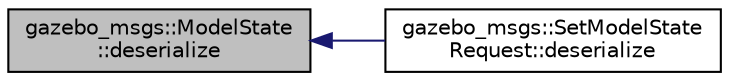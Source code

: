digraph "gazebo_msgs::ModelState::deserialize"
{
  edge [fontname="Helvetica",fontsize="10",labelfontname="Helvetica",labelfontsize="10"];
  node [fontname="Helvetica",fontsize="10",shape=record];
  rankdir="LR";
  Node1 [label="gazebo_msgs::ModelState\l::deserialize",height=0.2,width=0.4,color="black", fillcolor="grey75", style="filled" fontcolor="black"];
  Node1 -> Node2 [dir="back",color="midnightblue",fontsize="10",style="solid",fontname="Helvetica"];
  Node2 [label="gazebo_msgs::SetModelState\lRequest::deserialize",height=0.2,width=0.4,color="black", fillcolor="white", style="filled",URL="$classgazebo__msgs_1_1_set_model_state_request.html#aab514ff3681b6f4c8ba7d064aa9e352d"];
}
